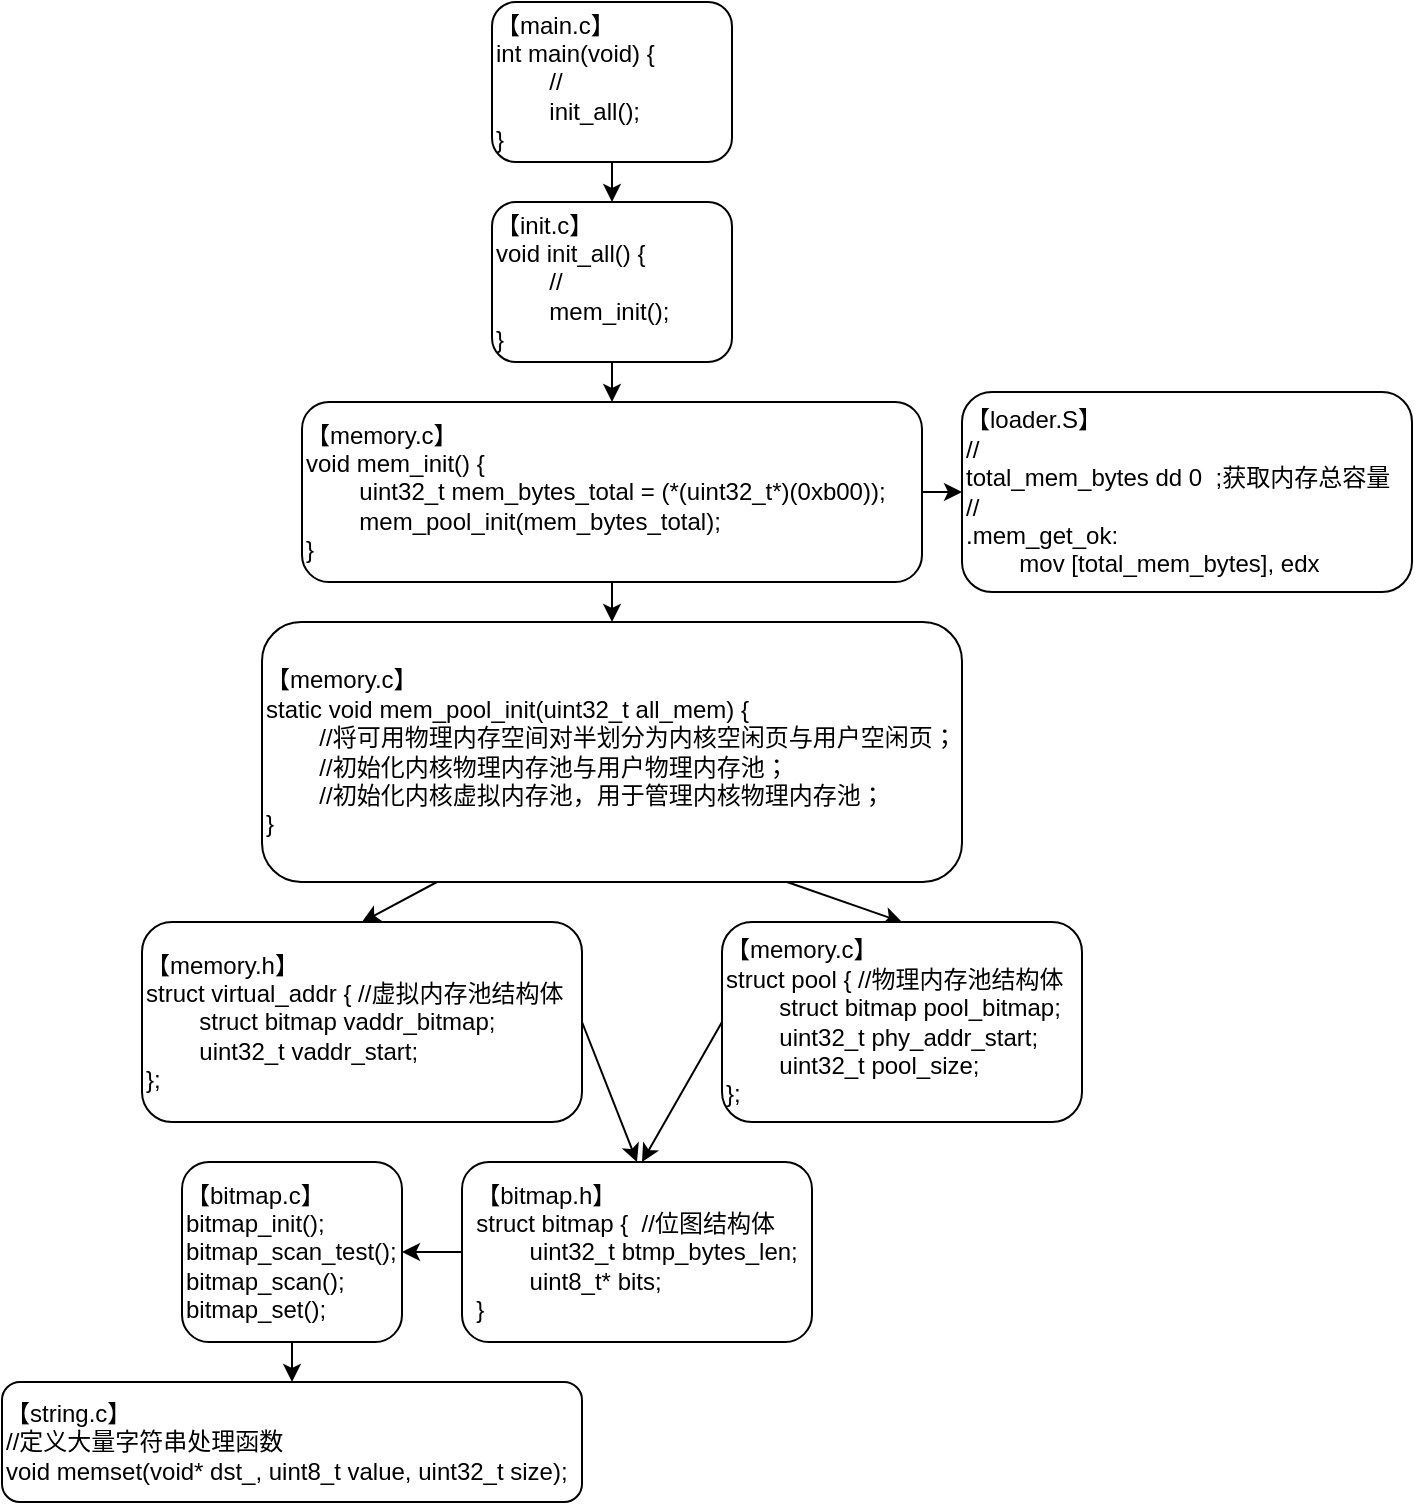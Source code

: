 <mxfile>
    <diagram id="tKz614mNcrpHP5xSHjt2" name="Page-1">
        <mxGraphModel dx="1810" dy="1067" grid="0" gridSize="10" guides="1" tooltips="1" connect="1" arrows="1" fold="1" page="1" pageScale="1" pageWidth="1169" pageHeight="827" background="none" math="0" shadow="0">
            <root>
                <mxCell id="0"/>
                <mxCell id="1" parent="0"/>
                <mxCell id="14" style="edgeStyle=none;html=1;exitX=0.5;exitY=1;exitDx=0;exitDy=0;entryX=0.5;entryY=0;entryDx=0;entryDy=0;rounded=1;" parent="1" source="3" target="4" edge="1">
                    <mxGeometry relative="1" as="geometry"/>
                </mxCell>
                <mxCell id="3" value="【main.c】&lt;br&gt;int main(void) {&lt;br&gt;&lt;span style=&quot;white-space: pre;&quot;&gt;&#9;&lt;/span&gt;//&lt;br&gt;&lt;span style=&quot;white-space: pre;&quot;&gt;&#9;&lt;/span&gt;init_all();&lt;br&gt;}" style="rounded=1;whiteSpace=wrap;html=1;align=left;" parent="1" vertex="1">
                    <mxGeometry x="524" y="14" width="120" height="80" as="geometry"/>
                </mxCell>
                <mxCell id="15" style="edgeStyle=none;html=1;exitX=0.5;exitY=1;exitDx=0;exitDy=0;entryX=0.5;entryY=0;entryDx=0;entryDy=0;rounded=1;" parent="1" source="4" target="5" edge="1">
                    <mxGeometry relative="1" as="geometry"/>
                </mxCell>
                <mxCell id="4" value="【init.c】&lt;br&gt;void init_all() {&lt;br&gt;&lt;span style=&quot;white-space: pre;&quot;&gt;&#9;&lt;/span&gt;//&lt;br&gt;&lt;span style=&quot;white-space: pre;&quot;&gt;&#9;&lt;/span&gt;mem_init();&lt;br&gt;}" style="rounded=1;whiteSpace=wrap;html=1;align=left;" parent="1" vertex="1">
                    <mxGeometry x="524" y="114" width="120" height="80" as="geometry"/>
                </mxCell>
                <mxCell id="16" style="edgeStyle=none;html=1;exitX=1;exitY=0.5;exitDx=0;exitDy=0;entryX=0;entryY=0.5;entryDx=0;entryDy=0;rounded=1;" parent="1" source="5" target="6" edge="1">
                    <mxGeometry relative="1" as="geometry"/>
                </mxCell>
                <mxCell id="17" style="edgeStyle=none;html=1;exitX=0.5;exitY=1;exitDx=0;exitDy=0;entryX=0.5;entryY=0;entryDx=0;entryDy=0;rounded=1;" parent="1" source="5" target="8" edge="1">
                    <mxGeometry relative="1" as="geometry"/>
                </mxCell>
                <mxCell id="5" value="【memory.c】&lt;br&gt;void mem_init() {&lt;br&gt;&lt;span style=&quot;white-space: pre;&quot;&gt;&#9;&lt;/span&gt;uint32_t mem_bytes_total = (*(uint32_t*)(0xb00));&lt;br&gt;&lt;span style=&quot;white-space: pre;&quot;&gt;&#9;&lt;/span&gt;mem_pool_init(mem_bytes_total);&lt;br&gt;}" style="rounded=1;whiteSpace=wrap;html=1;align=left;" parent="1" vertex="1">
                    <mxGeometry x="429" y="214" width="310" height="90" as="geometry"/>
                </mxCell>
                <mxCell id="6" value="【loader.S】&lt;br&gt;//&lt;br&gt;total_mem_bytes dd 0&amp;nbsp; ;获取内存总容量&lt;br&gt;//&lt;br&gt;.mem_get_ok:&lt;br&gt;&lt;span style=&quot;white-space: pre;&quot;&gt;&#9;&lt;/span&gt;mov [total_mem_bytes], edx" style="rounded=1;whiteSpace=wrap;html=1;align=left;" parent="1" vertex="1">
                    <mxGeometry x="759" y="209" width="225" height="100" as="geometry"/>
                </mxCell>
                <mxCell id="18" style="edgeStyle=none;html=1;exitX=0.25;exitY=1;exitDx=0;exitDy=0;entryX=0.5;entryY=0;entryDx=0;entryDy=0;rounded=1;" parent="1" source="8" target="10" edge="1">
                    <mxGeometry relative="1" as="geometry"/>
                </mxCell>
                <mxCell id="19" style="edgeStyle=none;html=1;exitX=0.75;exitY=1;exitDx=0;exitDy=0;entryX=0.5;entryY=0;entryDx=0;entryDy=0;rounded=1;" parent="1" source="8" target="9" edge="1">
                    <mxGeometry relative="1" as="geometry"/>
                </mxCell>
                <mxCell id="8" value="【memory.c】&lt;br&gt;static void mem_pool_init(uint32_t all_mem) {&lt;br&gt;&lt;span style=&quot;white-space: pre;&quot;&gt;&#9;&lt;/span&gt;//将可用物理内存空间对半划分为内核空闲页与用户空闲页；&lt;br&gt;&lt;span style=&quot;white-space: pre;&quot;&gt;&#9;&lt;/span&gt;//初始化内核物理内存池与用户物理内存池；&lt;br&gt;&lt;span style=&quot;white-space: pre;&quot;&gt;&#9;&lt;/span&gt;//初始化内核虚拟内存池，用于管理内核物理内存池；&lt;br&gt;}" style="rounded=1;whiteSpace=wrap;html=1;align=left;" parent="1" vertex="1">
                    <mxGeometry x="409" y="324" width="350" height="130" as="geometry"/>
                </mxCell>
                <mxCell id="21" style="edgeStyle=none;html=1;exitX=0;exitY=0.5;exitDx=0;exitDy=0;rounded=1;" parent="1" source="9" edge="1">
                    <mxGeometry relative="1" as="geometry">
                        <mxPoint x="599" y="594" as="targetPoint"/>
                    </mxGeometry>
                </mxCell>
                <mxCell id="9" value="【memory.c】&lt;br&gt;struct pool { //物理内存池结构体&lt;br&gt;&lt;span style=&quot;white-space: pre;&quot;&gt;&#9;&lt;/span&gt;struct bitmap pool_bitmap;&lt;br&gt;&lt;span style=&quot;white-space: pre;&quot;&gt;&#9;&lt;/span&gt;uint32_t phy_addr_start;&lt;br&gt;&lt;span style=&quot;white-space: pre;&quot;&gt;&#9;&lt;/span&gt;uint32_t pool_size;&lt;br&gt;};" style="rounded=1;whiteSpace=wrap;html=1;align=left;" parent="1" vertex="1">
                    <mxGeometry x="639" y="474" width="180" height="100" as="geometry"/>
                </mxCell>
                <mxCell id="20" style="edgeStyle=none;html=1;exitX=1;exitY=0.5;exitDx=0;exitDy=0;entryX=0.5;entryY=0;entryDx=0;entryDy=0;rounded=1;" parent="1" source="10" target="11" edge="1">
                    <mxGeometry relative="1" as="geometry"/>
                </mxCell>
                <mxCell id="10" value="【memory.h】&lt;br&gt;struct virtual_addr { //虚拟内存池结构体&lt;br&gt;&lt;span style=&quot;white-space: pre;&quot;&gt;&#9;&lt;/span&gt;struct bitmap vaddr_bitmap;&lt;br&gt;&lt;span style=&quot;white-space: pre;&quot;&gt;&#9;&lt;/span&gt;uint32_t vaddr_start;&lt;br&gt;};" style="rounded=1;whiteSpace=wrap;html=1;align=left;" parent="1" vertex="1">
                    <mxGeometry x="349" y="474" width="220" height="100" as="geometry"/>
                </mxCell>
                <mxCell id="22" style="edgeStyle=none;html=1;exitX=0;exitY=0.5;exitDx=0;exitDy=0;entryX=1;entryY=0.5;entryDx=0;entryDy=0;rounded=1;" parent="1" source="11" target="12" edge="1">
                    <mxGeometry relative="1" as="geometry"/>
                </mxCell>
                <mxCell id="11" value="&lt;div style=&quot;text-align: left;&quot;&gt;&lt;span style=&quot;background-color: initial;&quot;&gt;【bitmap.h】&lt;/span&gt;&lt;/div&gt;&lt;div style=&quot;text-align: left;&quot;&gt;&lt;span style=&quot;background-color: initial;&quot;&gt;struct bitmap {&amp;nbsp; //位图结构体&lt;/span&gt;&lt;/div&gt;&lt;div style=&quot;text-align: left;&quot;&gt;&lt;span style=&quot;background-color: initial;&quot;&gt;&lt;span style=&quot;white-space: pre;&quot;&gt;&#9;&lt;/span&gt;uint32_t btmp_bytes_len;&lt;/span&gt;&lt;/div&gt;&lt;div style=&quot;text-align: left;&quot;&gt;&lt;span style=&quot;background-color: initial;&quot;&gt;&lt;span style=&quot;white-space: pre;&quot;&gt;&#9;&lt;/span&gt;uint8_t* bits;&lt;/span&gt;&lt;/div&gt;&lt;div style=&quot;text-align: left;&quot;&gt;&lt;span style=&quot;background-color: initial;&quot;&gt;}&lt;/span&gt;&lt;/div&gt;" style="rounded=1;whiteSpace=wrap;html=1;" parent="1" vertex="1">
                    <mxGeometry x="509" y="594" width="175" height="90" as="geometry"/>
                </mxCell>
                <mxCell id="23" style="edgeStyle=none;html=1;exitX=0.5;exitY=1;exitDx=0;exitDy=0;entryX=0.5;entryY=0;entryDx=0;entryDy=0;rounded=1;" parent="1" source="12" target="13" edge="1">
                    <mxGeometry relative="1" as="geometry"/>
                </mxCell>
                <mxCell id="12" value="【bitmap.c】&lt;br&gt;bitmap_init();&lt;br&gt;bitmap_scan_test();&lt;br&gt;bitmap_scan();&lt;br&gt;bitmap_set();" style="rounded=1;whiteSpace=wrap;html=1;align=left;" parent="1" vertex="1">
                    <mxGeometry x="369" y="594" width="110" height="90" as="geometry"/>
                </mxCell>
                <mxCell id="13" value="【string.c】&lt;br&gt;//定义大量字符串处理函数&lt;br&gt;void memset(void* dst_, uint8_t value, uint32_t size);&amp;nbsp;" style="rounded=1;whiteSpace=wrap;html=1;align=left;" parent="1" vertex="1">
                    <mxGeometry x="279" y="704" width="290" height="60" as="geometry"/>
                </mxCell>
            </root>
        </mxGraphModel>
    </diagram>
</mxfile>